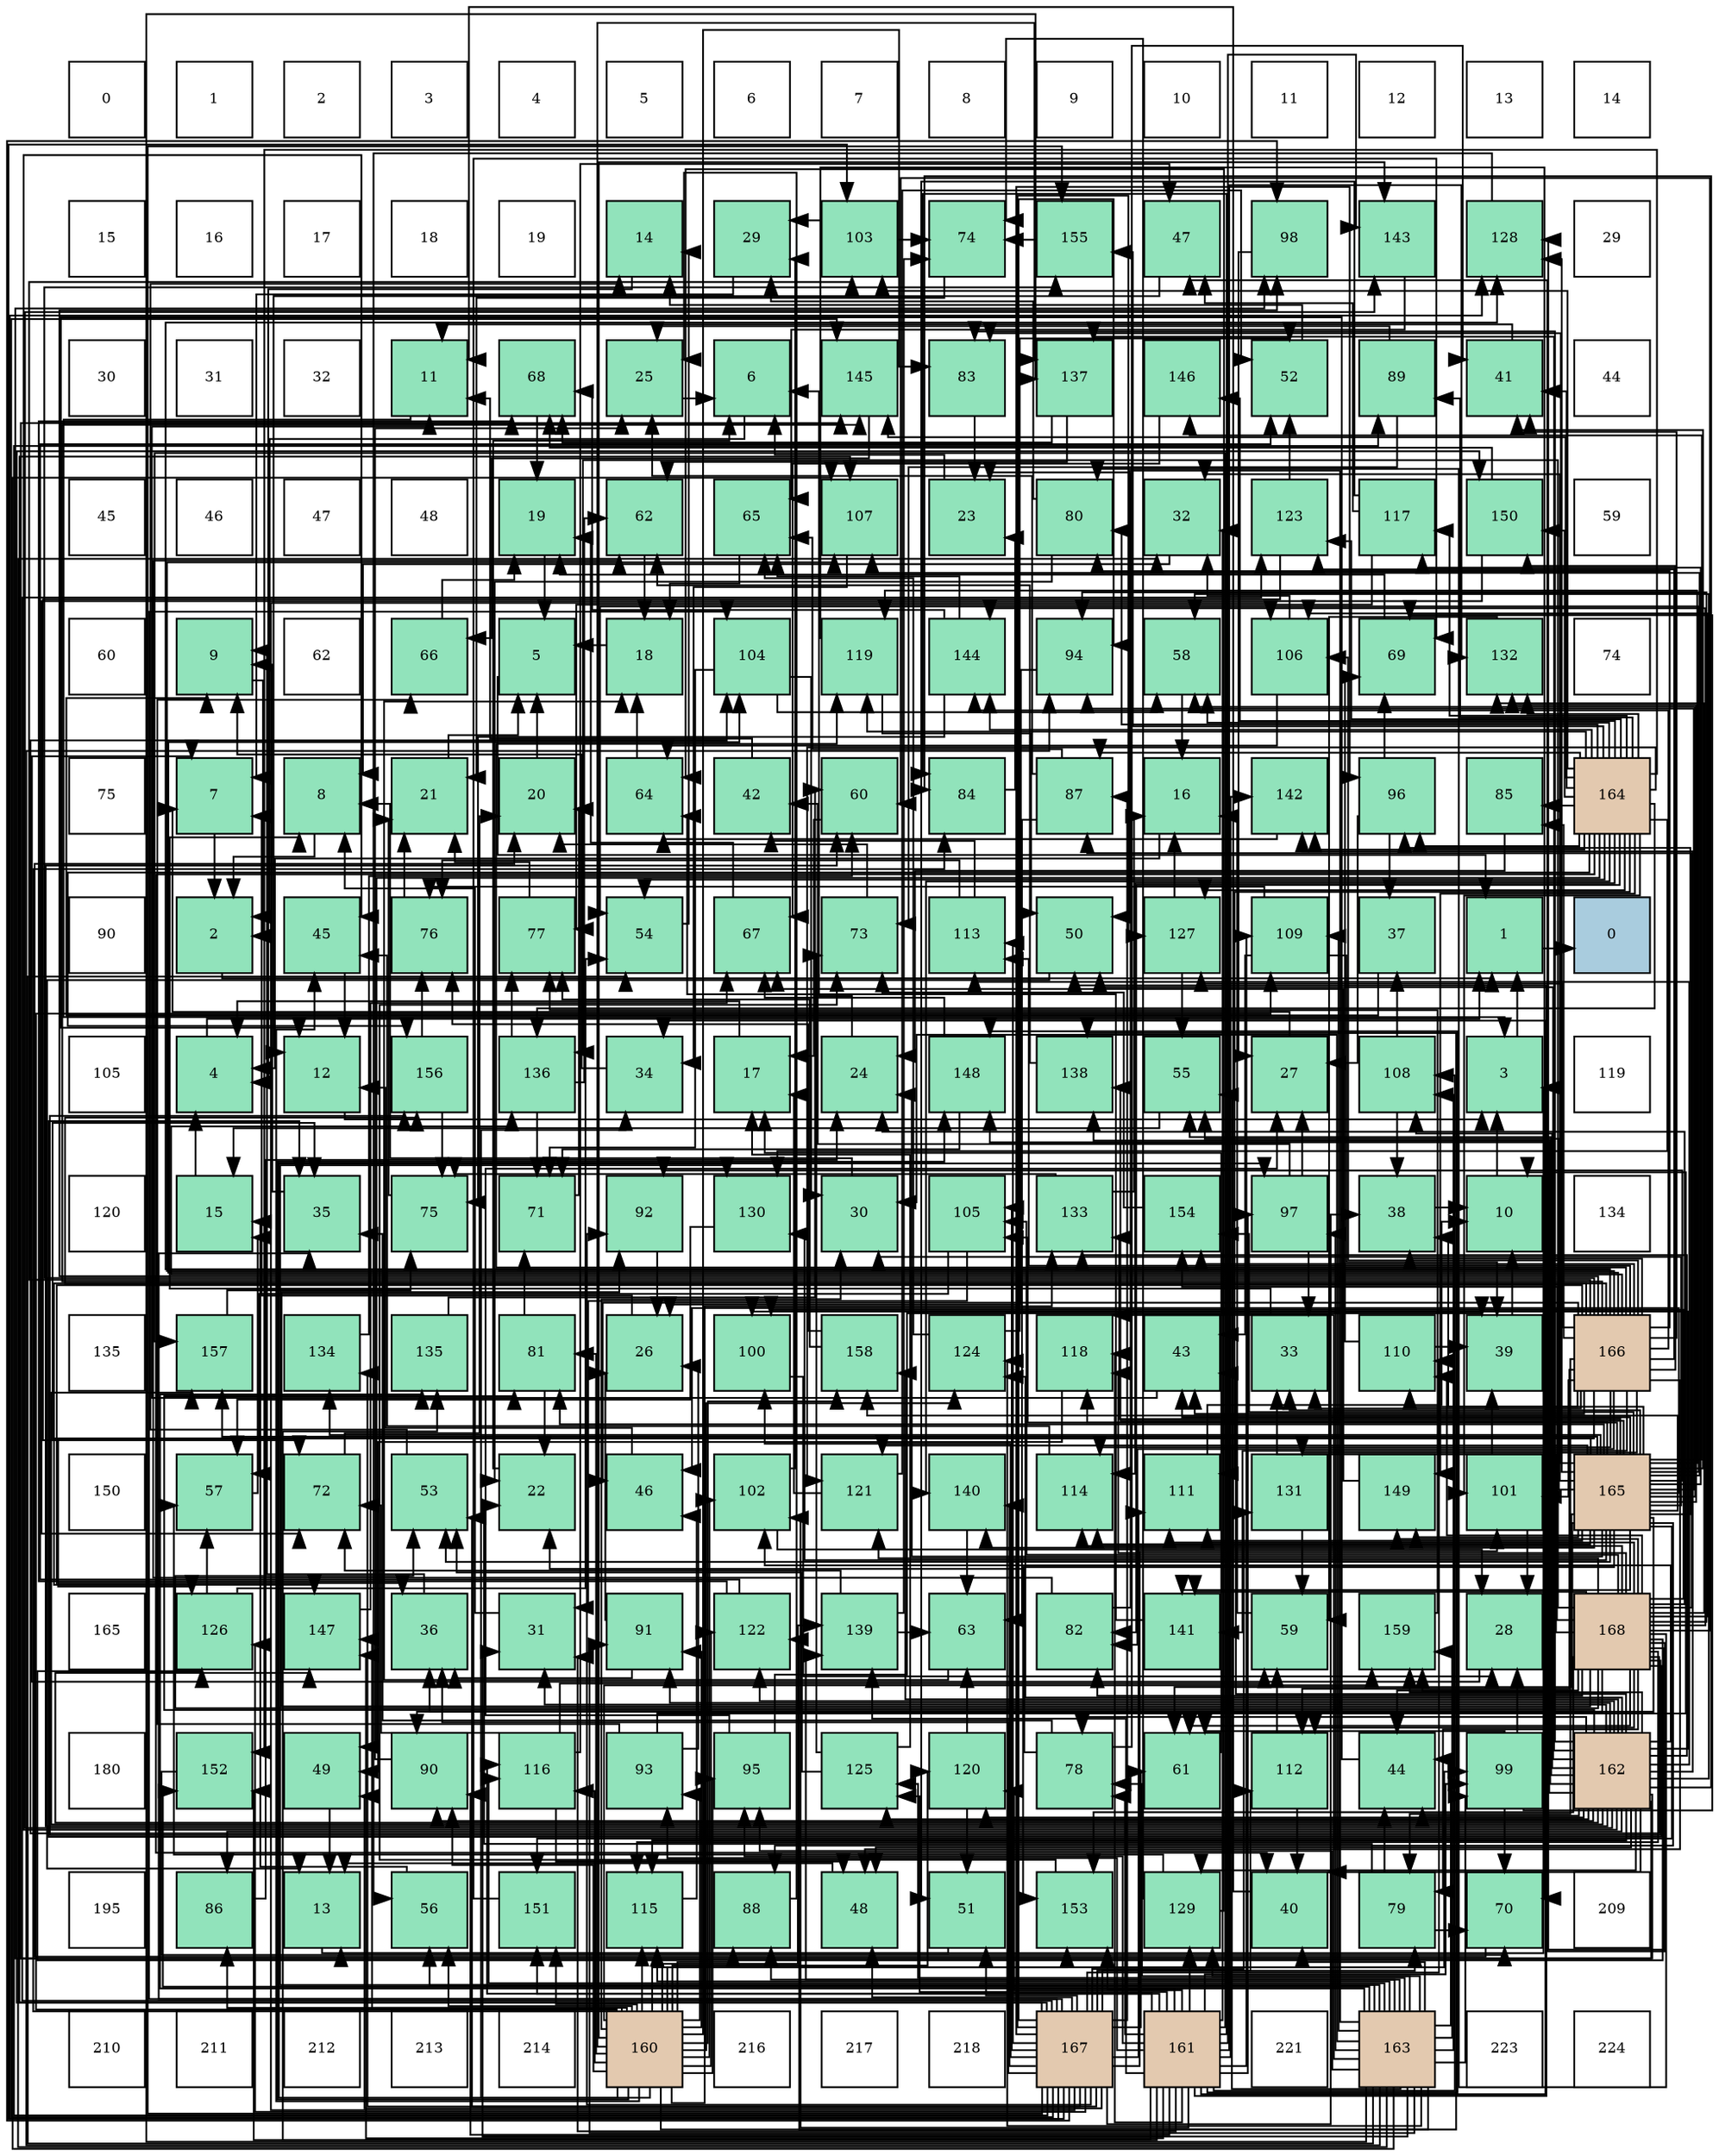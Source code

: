 digraph layout{
 rankdir=TB;
 splines=ortho;
 node [style=filled shape=square fixedsize=true width=0.6];
0[label="0", fontsize=8, fillcolor="#ffffff"];
1[label="1", fontsize=8, fillcolor="#ffffff"];
2[label="2", fontsize=8, fillcolor="#ffffff"];
3[label="3", fontsize=8, fillcolor="#ffffff"];
4[label="4", fontsize=8, fillcolor="#ffffff"];
5[label="5", fontsize=8, fillcolor="#ffffff"];
6[label="6", fontsize=8, fillcolor="#ffffff"];
7[label="7", fontsize=8, fillcolor="#ffffff"];
8[label="8", fontsize=8, fillcolor="#ffffff"];
9[label="9", fontsize=8, fillcolor="#ffffff"];
10[label="10", fontsize=8, fillcolor="#ffffff"];
11[label="11", fontsize=8, fillcolor="#ffffff"];
12[label="12", fontsize=8, fillcolor="#ffffff"];
13[label="13", fontsize=8, fillcolor="#ffffff"];
14[label="14", fontsize=8, fillcolor="#ffffff"];
15[label="15", fontsize=8, fillcolor="#ffffff"];
16[label="16", fontsize=8, fillcolor="#ffffff"];
17[label="17", fontsize=8, fillcolor="#ffffff"];
18[label="18", fontsize=8, fillcolor="#ffffff"];
19[label="19", fontsize=8, fillcolor="#ffffff"];
20[label="14", fontsize=8, fillcolor="#91e3bb"];
21[label="29", fontsize=8, fillcolor="#91e3bb"];
22[label="103", fontsize=8, fillcolor="#91e3bb"];
23[label="74", fontsize=8, fillcolor="#91e3bb"];
24[label="155", fontsize=8, fillcolor="#91e3bb"];
25[label="47", fontsize=8, fillcolor="#91e3bb"];
26[label="98", fontsize=8, fillcolor="#91e3bb"];
27[label="143", fontsize=8, fillcolor="#91e3bb"];
28[label="128", fontsize=8, fillcolor="#91e3bb"];
29[label="29", fontsize=8, fillcolor="#ffffff"];
30[label="30", fontsize=8, fillcolor="#ffffff"];
31[label="31", fontsize=8, fillcolor="#ffffff"];
32[label="32", fontsize=8, fillcolor="#ffffff"];
33[label="11", fontsize=8, fillcolor="#91e3bb"];
34[label="68", fontsize=8, fillcolor="#91e3bb"];
35[label="25", fontsize=8, fillcolor="#91e3bb"];
36[label="6", fontsize=8, fillcolor="#91e3bb"];
37[label="145", fontsize=8, fillcolor="#91e3bb"];
38[label="83", fontsize=8, fillcolor="#91e3bb"];
39[label="137", fontsize=8, fillcolor="#91e3bb"];
40[label="146", fontsize=8, fillcolor="#91e3bb"];
41[label="52", fontsize=8, fillcolor="#91e3bb"];
42[label="89", fontsize=8, fillcolor="#91e3bb"];
43[label="41", fontsize=8, fillcolor="#91e3bb"];
44[label="44", fontsize=8, fillcolor="#ffffff"];
45[label="45", fontsize=8, fillcolor="#ffffff"];
46[label="46", fontsize=8, fillcolor="#ffffff"];
47[label="47", fontsize=8, fillcolor="#ffffff"];
48[label="48", fontsize=8, fillcolor="#ffffff"];
49[label="19", fontsize=8, fillcolor="#91e3bb"];
50[label="62", fontsize=8, fillcolor="#91e3bb"];
51[label="65", fontsize=8, fillcolor="#91e3bb"];
52[label="107", fontsize=8, fillcolor="#91e3bb"];
53[label="23", fontsize=8, fillcolor="#91e3bb"];
54[label="80", fontsize=8, fillcolor="#91e3bb"];
55[label="32", fontsize=8, fillcolor="#91e3bb"];
56[label="123", fontsize=8, fillcolor="#91e3bb"];
57[label="117", fontsize=8, fillcolor="#91e3bb"];
58[label="150", fontsize=8, fillcolor="#91e3bb"];
59[label="59", fontsize=8, fillcolor="#ffffff"];
60[label="60", fontsize=8, fillcolor="#ffffff"];
61[label="9", fontsize=8, fillcolor="#91e3bb"];
62[label="62", fontsize=8, fillcolor="#ffffff"];
63[label="66", fontsize=8, fillcolor="#91e3bb"];
64[label="5", fontsize=8, fillcolor="#91e3bb"];
65[label="18", fontsize=8, fillcolor="#91e3bb"];
66[label="104", fontsize=8, fillcolor="#91e3bb"];
67[label="119", fontsize=8, fillcolor="#91e3bb"];
68[label="144", fontsize=8, fillcolor="#91e3bb"];
69[label="94", fontsize=8, fillcolor="#91e3bb"];
70[label="58", fontsize=8, fillcolor="#91e3bb"];
71[label="106", fontsize=8, fillcolor="#91e3bb"];
72[label="69", fontsize=8, fillcolor="#91e3bb"];
73[label="132", fontsize=8, fillcolor="#91e3bb"];
74[label="74", fontsize=8, fillcolor="#ffffff"];
75[label="75", fontsize=8, fillcolor="#ffffff"];
76[label="7", fontsize=8, fillcolor="#91e3bb"];
77[label="8", fontsize=8, fillcolor="#91e3bb"];
78[label="21", fontsize=8, fillcolor="#91e3bb"];
79[label="20", fontsize=8, fillcolor="#91e3bb"];
80[label="64", fontsize=8, fillcolor="#91e3bb"];
81[label="42", fontsize=8, fillcolor="#91e3bb"];
82[label="60", fontsize=8, fillcolor="#91e3bb"];
83[label="84", fontsize=8, fillcolor="#91e3bb"];
84[label="87", fontsize=8, fillcolor="#91e3bb"];
85[label="16", fontsize=8, fillcolor="#91e3bb"];
86[label="142", fontsize=8, fillcolor="#91e3bb"];
87[label="96", fontsize=8, fillcolor="#91e3bb"];
88[label="85", fontsize=8, fillcolor="#91e3bb"];
89[label="164", fontsize=8, fillcolor="#e3c9af"];
90[label="90", fontsize=8, fillcolor="#ffffff"];
91[label="2", fontsize=8, fillcolor="#91e3bb"];
92[label="45", fontsize=8, fillcolor="#91e3bb"];
93[label="76", fontsize=8, fillcolor="#91e3bb"];
94[label="77", fontsize=8, fillcolor="#91e3bb"];
95[label="54", fontsize=8, fillcolor="#91e3bb"];
96[label="67", fontsize=8, fillcolor="#91e3bb"];
97[label="73", fontsize=8, fillcolor="#91e3bb"];
98[label="113", fontsize=8, fillcolor="#91e3bb"];
99[label="50", fontsize=8, fillcolor="#91e3bb"];
100[label="127", fontsize=8, fillcolor="#91e3bb"];
101[label="109", fontsize=8, fillcolor="#91e3bb"];
102[label="37", fontsize=8, fillcolor="#91e3bb"];
103[label="1", fontsize=8, fillcolor="#91e3bb"];
104[label="0", fontsize=8, fillcolor="#a9ccde"];
105[label="105", fontsize=8, fillcolor="#ffffff"];
106[label="4", fontsize=8, fillcolor="#91e3bb"];
107[label="12", fontsize=8, fillcolor="#91e3bb"];
108[label="156", fontsize=8, fillcolor="#91e3bb"];
109[label="136", fontsize=8, fillcolor="#91e3bb"];
110[label="34", fontsize=8, fillcolor="#91e3bb"];
111[label="17", fontsize=8, fillcolor="#91e3bb"];
112[label="24", fontsize=8, fillcolor="#91e3bb"];
113[label="148", fontsize=8, fillcolor="#91e3bb"];
114[label="138", fontsize=8, fillcolor="#91e3bb"];
115[label="55", fontsize=8, fillcolor="#91e3bb"];
116[label="27", fontsize=8, fillcolor="#91e3bb"];
117[label="108", fontsize=8, fillcolor="#91e3bb"];
118[label="3", fontsize=8, fillcolor="#91e3bb"];
119[label="119", fontsize=8, fillcolor="#ffffff"];
120[label="120", fontsize=8, fillcolor="#ffffff"];
121[label="15", fontsize=8, fillcolor="#91e3bb"];
122[label="35", fontsize=8, fillcolor="#91e3bb"];
123[label="75", fontsize=8, fillcolor="#91e3bb"];
124[label="71", fontsize=8, fillcolor="#91e3bb"];
125[label="92", fontsize=8, fillcolor="#91e3bb"];
126[label="130", fontsize=8, fillcolor="#91e3bb"];
127[label="30", fontsize=8, fillcolor="#91e3bb"];
128[label="105", fontsize=8, fillcolor="#91e3bb"];
129[label="133", fontsize=8, fillcolor="#91e3bb"];
130[label="154", fontsize=8, fillcolor="#91e3bb"];
131[label="97", fontsize=8, fillcolor="#91e3bb"];
132[label="38", fontsize=8, fillcolor="#91e3bb"];
133[label="10", fontsize=8, fillcolor="#91e3bb"];
134[label="134", fontsize=8, fillcolor="#ffffff"];
135[label="135", fontsize=8, fillcolor="#ffffff"];
136[label="157", fontsize=8, fillcolor="#91e3bb"];
137[label="134", fontsize=8, fillcolor="#91e3bb"];
138[label="135", fontsize=8, fillcolor="#91e3bb"];
139[label="81", fontsize=8, fillcolor="#91e3bb"];
140[label="26", fontsize=8, fillcolor="#91e3bb"];
141[label="100", fontsize=8, fillcolor="#91e3bb"];
142[label="158", fontsize=8, fillcolor="#91e3bb"];
143[label="124", fontsize=8, fillcolor="#91e3bb"];
144[label="118", fontsize=8, fillcolor="#91e3bb"];
145[label="43", fontsize=8, fillcolor="#91e3bb"];
146[label="33", fontsize=8, fillcolor="#91e3bb"];
147[label="110", fontsize=8, fillcolor="#91e3bb"];
148[label="39", fontsize=8, fillcolor="#91e3bb"];
149[label="166", fontsize=8, fillcolor="#e3c9af"];
150[label="150", fontsize=8, fillcolor="#ffffff"];
151[label="57", fontsize=8, fillcolor="#91e3bb"];
152[label="72", fontsize=8, fillcolor="#91e3bb"];
153[label="53", fontsize=8, fillcolor="#91e3bb"];
154[label="22", fontsize=8, fillcolor="#91e3bb"];
155[label="46", fontsize=8, fillcolor="#91e3bb"];
156[label="102", fontsize=8, fillcolor="#91e3bb"];
157[label="121", fontsize=8, fillcolor="#91e3bb"];
158[label="140", fontsize=8, fillcolor="#91e3bb"];
159[label="114", fontsize=8, fillcolor="#91e3bb"];
160[label="111", fontsize=8, fillcolor="#91e3bb"];
161[label="131", fontsize=8, fillcolor="#91e3bb"];
162[label="149", fontsize=8, fillcolor="#91e3bb"];
163[label="101", fontsize=8, fillcolor="#91e3bb"];
164[label="165", fontsize=8, fillcolor="#e3c9af"];
165[label="165", fontsize=8, fillcolor="#ffffff"];
166[label="126", fontsize=8, fillcolor="#91e3bb"];
167[label="147", fontsize=8, fillcolor="#91e3bb"];
168[label="36", fontsize=8, fillcolor="#91e3bb"];
169[label="31", fontsize=8, fillcolor="#91e3bb"];
170[label="91", fontsize=8, fillcolor="#91e3bb"];
171[label="122", fontsize=8, fillcolor="#91e3bb"];
172[label="139", fontsize=8, fillcolor="#91e3bb"];
173[label="63", fontsize=8, fillcolor="#91e3bb"];
174[label="82", fontsize=8, fillcolor="#91e3bb"];
175[label="141", fontsize=8, fillcolor="#91e3bb"];
176[label="59", fontsize=8, fillcolor="#91e3bb"];
177[label="159", fontsize=8, fillcolor="#91e3bb"];
178[label="28", fontsize=8, fillcolor="#91e3bb"];
179[label="168", fontsize=8, fillcolor="#e3c9af"];
180[label="180", fontsize=8, fillcolor="#ffffff"];
181[label="152", fontsize=8, fillcolor="#91e3bb"];
182[label="49", fontsize=8, fillcolor="#91e3bb"];
183[label="90", fontsize=8, fillcolor="#91e3bb"];
184[label="116", fontsize=8, fillcolor="#91e3bb"];
185[label="93", fontsize=8, fillcolor="#91e3bb"];
186[label="95", fontsize=8, fillcolor="#91e3bb"];
187[label="125", fontsize=8, fillcolor="#91e3bb"];
188[label="120", fontsize=8, fillcolor="#91e3bb"];
189[label="78", fontsize=8, fillcolor="#91e3bb"];
190[label="61", fontsize=8, fillcolor="#91e3bb"];
191[label="112", fontsize=8, fillcolor="#91e3bb"];
192[label="44", fontsize=8, fillcolor="#91e3bb"];
193[label="99", fontsize=8, fillcolor="#91e3bb"];
194[label="162", fontsize=8, fillcolor="#e3c9af"];
195[label="195", fontsize=8, fillcolor="#ffffff"];
196[label="86", fontsize=8, fillcolor="#91e3bb"];
197[label="13", fontsize=8, fillcolor="#91e3bb"];
198[label="56", fontsize=8, fillcolor="#91e3bb"];
199[label="151", fontsize=8, fillcolor="#91e3bb"];
200[label="115", fontsize=8, fillcolor="#91e3bb"];
201[label="88", fontsize=8, fillcolor="#91e3bb"];
202[label="48", fontsize=8, fillcolor="#91e3bb"];
203[label="51", fontsize=8, fillcolor="#91e3bb"];
204[label="153", fontsize=8, fillcolor="#91e3bb"];
205[label="129", fontsize=8, fillcolor="#91e3bb"];
206[label="40", fontsize=8, fillcolor="#91e3bb"];
207[label="79", fontsize=8, fillcolor="#91e3bb"];
208[label="70", fontsize=8, fillcolor="#91e3bb"];
209[label="209", fontsize=8, fillcolor="#ffffff"];
210[label="210", fontsize=8, fillcolor="#ffffff"];
211[label="211", fontsize=8, fillcolor="#ffffff"];
212[label="212", fontsize=8, fillcolor="#ffffff"];
213[label="213", fontsize=8, fillcolor="#ffffff"];
214[label="214", fontsize=8, fillcolor="#ffffff"];
215[label="160", fontsize=8, fillcolor="#e3c9af"];
216[label="216", fontsize=8, fillcolor="#ffffff"];
217[label="217", fontsize=8, fillcolor="#ffffff"];
218[label="218", fontsize=8, fillcolor="#ffffff"];
219[label="167", fontsize=8, fillcolor="#e3c9af"];
220[label="161", fontsize=8, fillcolor="#e3c9af"];
221[label="221", fontsize=8, fillcolor="#ffffff"];
222[label="163", fontsize=8, fillcolor="#e3c9af"];
223[label="223", fontsize=8, fillcolor="#ffffff"];
224[label="224", fontsize=8, fillcolor="#ffffff"];
edge [constraint=false, style=vis];103 -> 104;
91 -> 103;
118 -> 103;
106 -> 103;
64 -> 103;
36 -> 91;
76 -> 91;
77 -> 91;
61 -> 91;
133 -> 118;
33 -> 118;
107 -> 118;
197 -> 118;
20 -> 106;
121 -> 106;
85 -> 106;
111 -> 106;
65 -> 64;
49 -> 64;
79 -> 64;
78 -> 64;
154 -> 36;
53 -> 36;
112 -> 36;
35 -> 36;
140 -> 76;
116 -> 76;
178 -> 76;
21 -> 76;
127 -> 77;
169 -> 77;
55 -> 77;
146 -> 77;
110 -> 61;
122 -> 61;
168 -> 61;
102 -> 61;
132 -> 133;
148 -> 133;
206 -> 33;
43 -> 33;
81 -> 33;
145 -> 33;
192 -> 107;
92 -> 107;
155 -> 107;
25 -> 107;
202 -> 197;
182 -> 197;
99 -> 197;
203 -> 197;
41 -> 20;
153 -> 20;
95 -> 20;
115 -> 121;
198 -> 121;
151 -> 121;
70 -> 85;
176 -> 85;
82 -> 111;
190 -> 111;
50 -> 65;
173 -> 65;
80 -> 65;
51 -> 65;
63 -> 49;
96 -> 49;
34 -> 49;
72 -> 49;
208 -> 79;
124 -> 79;
152 -> 79;
97 -> 79;
23 -> 78;
123 -> 78;
93 -> 78;
94 -> 78;
189 -> 154;
189 -> 122;
189 -> 43;
207 -> 154;
207 -> 192;
207 -> 208;
54 -> 154;
54 -> 21;
139 -> 154;
139 -> 124;
174 -> 53;
174 -> 50;
38 -> 53;
83 -> 53;
88 -> 112;
196 -> 112;
84 -> 35;
84 -> 173;
84 -> 51;
201 -> 35;
42 -> 35;
42 -> 97;
183 -> 35;
170 -> 140;
170 -> 168;
125 -> 140;
185 -> 133;
185 -> 140;
185 -> 63;
69 -> 140;
186 -> 116;
186 -> 148;
87 -> 116;
87 -> 102;
87 -> 72;
131 -> 116;
131 -> 146;
131 -> 81;
26 -> 116;
193 -> 178;
193 -> 190;
193 -> 72;
193 -> 208;
141 -> 178;
163 -> 178;
163 -> 148;
156 -> 178;
156 -> 21;
22 -> 21;
22 -> 23;
66 -> 127;
66 -> 70;
66 -> 124;
128 -> 169;
128 -> 151;
71 -> 55;
71 -> 80;
52 -> 110;
117 -> 102;
117 -> 132;
101 -> 148;
101 -> 145;
101 -> 93;
147 -> 148;
147 -> 72;
160 -> 133;
191 -> 206;
191 -> 176;
98 -> 81;
98 -> 93;
159 -> 92;
200 -> 155;
184 -> 25;
184 -> 202;
184 -> 176;
184 -> 152;
57 -> 25;
57 -> 203;
57 -> 94;
144 -> 182;
67 -> 99;
67 -> 208;
188 -> 203;
188 -> 173;
157 -> 111;
157 -> 41;
171 -> 41;
171 -> 34;
56 -> 41;
56 -> 152;
143 -> 41;
143 -> 51;
187 -> 111;
187 -> 153;
187 -> 97;
166 -> 95;
166 -> 151;
100 -> 85;
100 -> 115;
28 -> 198;
205 -> 151;
205 -> 80;
205 -> 23;
126 -> 151;
161 -> 176;
73 -> 176;
129 -> 85;
129 -> 123;
137 -> 82;
138 -> 82;
109 -> 50;
109 -> 124;
109 -> 94;
39 -> 50;
39 -> 34;
114 -> 50;
172 -> 173;
172 -> 152;
172 -> 23;
158 -> 173;
175 -> 80;
86 -> 80;
27 -> 51;
68 -> 51;
68 -> 34;
68 -> 123;
37 -> 63;
40 -> 96;
167 -> 96;
113 -> 96;
113 -> 124;
162 -> 96;
58 -> 34;
58 -> 152;
199 -> 72;
181 -> 208;
204 -> 97;
130 -> 97;
24 -> 23;
108 -> 123;
108 -> 93;
136 -> 123;
142 -> 93;
142 -> 94;
177 -> 94;
215 -> 127;
215 -> 110;
215 -> 92;
215 -> 198;
215 -> 139;
215 -> 38;
215 -> 83;
215 -> 196;
215 -> 201;
215 -> 183;
215 -> 170;
215 -> 185;
215 -> 186;
215 -> 131;
215 -> 193;
215 -> 156;
215 -> 101;
215 -> 200;
215 -> 184;
215 -> 188;
215 -> 171;
215 -> 143;
215 -> 129;
215 -> 39;
215 -> 114;
215 -> 172;
215 -> 27;
215 -> 167;
215 -> 113;
215 -> 199;
215 -> 204;
215 -> 142;
215 -> 177;
220 -> 169;
220 -> 55;
220 -> 110;
220 -> 99;
220 -> 189;
220 -> 83;
220 -> 183;
220 -> 185;
220 -> 186;
220 -> 131;
220 -> 193;
220 -> 156;
220 -> 117;
220 -> 101;
220 -> 184;
220 -> 144;
220 -> 188;
220 -> 187;
220 -> 205;
220 -> 73;
220 -> 138;
220 -> 172;
220 -> 86;
220 -> 27;
220 -> 167;
220 -> 113;
220 -> 199;
220 -> 181;
220 -> 204;
220 -> 136;
194 -> 169;
194 -> 206;
194 -> 145;
194 -> 192;
194 -> 92;
194 -> 202;
194 -> 99;
194 -> 115;
194 -> 70;
194 -> 82;
194 -> 189;
194 -> 139;
194 -> 38;
194 -> 83;
194 -> 196;
194 -> 183;
194 -> 170;
194 -> 26;
194 -> 141;
194 -> 156;
194 -> 117;
194 -> 98;
194 -> 200;
194 -> 188;
194 -> 171;
194 -> 143;
194 -> 187;
194 -> 205;
194 -> 129;
194 -> 39;
194 -> 114;
194 -> 86;
194 -> 27;
194 -> 37;
194 -> 167;
194 -> 113;
194 -> 136;
194 -> 142;
194 -> 177;
222 -> 127;
222 -> 169;
222 -> 55;
222 -> 206;
222 -> 192;
222 -> 99;
222 -> 95;
222 -> 115;
222 -> 198;
222 -> 189;
222 -> 201;
222 -> 170;
222 -> 69;
222 -> 186;
222 -> 131;
222 -> 193;
222 -> 52;
222 -> 117;
222 -> 101;
222 -> 200;
222 -> 184;
222 -> 144;
222 -> 171;
222 -> 143;
222 -> 187;
222 -> 205;
222 -> 126;
222 -> 138;
222 -> 39;
222 -> 172;
222 -> 181;
222 -> 177;
89 -> 206;
89 -> 43;
89 -> 182;
89 -> 95;
89 -> 70;
89 -> 54;
89 -> 174;
89 -> 88;
89 -> 84;
89 -> 42;
89 -> 87;
89 -> 163;
89 -> 22;
89 -> 160;
89 -> 159;
89 -> 57;
89 -> 67;
89 -> 157;
89 -> 56;
89 -> 100;
89 -> 126;
89 -> 73;
89 -> 109;
89 -> 158;
89 -> 86;
89 -> 68;
89 -> 37;
89 -> 40;
89 -> 162;
89 -> 58;
89 -> 181;
89 -> 24;
89 -> 108;
164 -> 112;
164 -> 127;
164 -> 55;
164 -> 146;
164 -> 122;
164 -> 168;
164 -> 132;
164 -> 43;
164 -> 145;
164 -> 192;
164 -> 155;
164 -> 153;
164 -> 95;
164 -> 115;
164 -> 70;
164 -> 190;
164 -> 139;
164 -> 38;
164 -> 201;
164 -> 125;
164 -> 69;
164 -> 87;
164 -> 128;
164 -> 52;
164 -> 160;
164 -> 159;
164 -> 57;
164 -> 144;
164 -> 67;
164 -> 157;
164 -> 28;
164 -> 126;
164 -> 73;
164 -> 129;
164 -> 137;
164 -> 114;
164 -> 158;
164 -> 175;
164 -> 40;
164 -> 162;
164 -> 199;
164 -> 204;
164 -> 130;
164 -> 136;
164 -> 142;
149 -> 146;
149 -> 168;
149 -> 132;
149 -> 43;
149 -> 145;
149 -> 155;
149 -> 202;
149 -> 207;
149 -> 54;
149 -> 174;
149 -> 88;
149 -> 26;
149 -> 163;
149 -> 22;
149 -> 66;
149 -> 71;
149 -> 52;
149 -> 147;
149 -> 191;
149 -> 98;
149 -> 159;
149 -> 67;
149 -> 56;
149 -> 166;
149 -> 100;
149 -> 28;
149 -> 161;
149 -> 109;
149 -> 175;
149 -> 68;
149 -> 37;
149 -> 167;
149 -> 58;
149 -> 130;
149 -> 24;
149 -> 108;
219 -> 122;
219 -> 168;
219 -> 132;
219 -> 202;
219 -> 182;
219 -> 203;
219 -> 153;
219 -> 190;
219 -> 207;
219 -> 84;
219 -> 42;
219 -> 125;
219 -> 69;
219 -> 87;
219 -> 26;
219 -> 141;
219 -> 163;
219 -> 22;
219 -> 66;
219 -> 128;
219 -> 71;
219 -> 52;
219 -> 147;
219 -> 160;
219 -> 191;
219 -> 98;
219 -> 56;
219 -> 166;
219 -> 100;
219 -> 28;
219 -> 161;
219 -> 137;
219 -> 158;
219 -> 37;
219 -> 58;
219 -> 24;
179 -> 112;
179 -> 146;
179 -> 122;
179 -> 25;
179 -> 153;
179 -> 82;
179 -> 190;
179 -> 207;
179 -> 54;
179 -> 174;
179 -> 84;
179 -> 183;
179 -> 125;
179 -> 69;
179 -> 141;
179 -> 66;
179 -> 128;
179 -> 71;
179 -> 147;
179 -> 160;
179 -> 191;
179 -> 159;
179 -> 200;
179 -> 144;
179 -> 157;
179 -> 166;
179 -> 28;
179 -> 73;
179 -> 109;
179 -> 175;
179 -> 68;
179 -> 162;
179 -> 204;
179 -> 130;
179 -> 108;
179 -> 177;
edge [constraint=true, style=invis];
0 -> 15 -> 30 -> 45 -> 60 -> 75 -> 90 -> 105 -> 120 -> 135 -> 150 -> 165 -> 180 -> 195 -> 210;
1 -> 16 -> 31 -> 46 -> 61 -> 76 -> 91 -> 106 -> 121 -> 136 -> 151 -> 166 -> 181 -> 196 -> 211;
2 -> 17 -> 32 -> 47 -> 62 -> 77 -> 92 -> 107 -> 122 -> 137 -> 152 -> 167 -> 182 -> 197 -> 212;
3 -> 18 -> 33 -> 48 -> 63 -> 78 -> 93 -> 108 -> 123 -> 138 -> 153 -> 168 -> 183 -> 198 -> 213;
4 -> 19 -> 34 -> 49 -> 64 -> 79 -> 94 -> 109 -> 124 -> 139 -> 154 -> 169 -> 184 -> 199 -> 214;
5 -> 20 -> 35 -> 50 -> 65 -> 80 -> 95 -> 110 -> 125 -> 140 -> 155 -> 170 -> 185 -> 200 -> 215;
6 -> 21 -> 36 -> 51 -> 66 -> 81 -> 96 -> 111 -> 126 -> 141 -> 156 -> 171 -> 186 -> 201 -> 216;
7 -> 22 -> 37 -> 52 -> 67 -> 82 -> 97 -> 112 -> 127 -> 142 -> 157 -> 172 -> 187 -> 202 -> 217;
8 -> 23 -> 38 -> 53 -> 68 -> 83 -> 98 -> 113 -> 128 -> 143 -> 158 -> 173 -> 188 -> 203 -> 218;
9 -> 24 -> 39 -> 54 -> 69 -> 84 -> 99 -> 114 -> 129 -> 144 -> 159 -> 174 -> 189 -> 204 -> 219;
10 -> 25 -> 40 -> 55 -> 70 -> 85 -> 100 -> 115 -> 130 -> 145 -> 160 -> 175 -> 190 -> 205 -> 220;
11 -> 26 -> 41 -> 56 -> 71 -> 86 -> 101 -> 116 -> 131 -> 146 -> 161 -> 176 -> 191 -> 206 -> 221;
12 -> 27 -> 42 -> 57 -> 72 -> 87 -> 102 -> 117 -> 132 -> 147 -> 162 -> 177 -> 192 -> 207 -> 222;
13 -> 28 -> 43 -> 58 -> 73 -> 88 -> 103 -> 118 -> 133 -> 148 -> 163 -> 178 -> 193 -> 208 -> 223;
14 -> 29 -> 44 -> 59 -> 74 -> 89 -> 104 -> 119 -> 134 -> 149 -> 164 -> 179 -> 194 -> 209 -> 224;
rank = same {0 -> 1 -> 2 -> 3 -> 4 -> 5 -> 6 -> 7 -> 8 -> 9 -> 10 -> 11 -> 12 -> 13 -> 14};
rank = same {15 -> 16 -> 17 -> 18 -> 19 -> 20 -> 21 -> 22 -> 23 -> 24 -> 25 -> 26 -> 27 -> 28 -> 29};
rank = same {30 -> 31 -> 32 -> 33 -> 34 -> 35 -> 36 -> 37 -> 38 -> 39 -> 40 -> 41 -> 42 -> 43 -> 44};
rank = same {45 -> 46 -> 47 -> 48 -> 49 -> 50 -> 51 -> 52 -> 53 -> 54 -> 55 -> 56 -> 57 -> 58 -> 59};
rank = same {60 -> 61 -> 62 -> 63 -> 64 -> 65 -> 66 -> 67 -> 68 -> 69 -> 70 -> 71 -> 72 -> 73 -> 74};
rank = same {75 -> 76 -> 77 -> 78 -> 79 -> 80 -> 81 -> 82 -> 83 -> 84 -> 85 -> 86 -> 87 -> 88 -> 89};
rank = same {90 -> 91 -> 92 -> 93 -> 94 -> 95 -> 96 -> 97 -> 98 -> 99 -> 100 -> 101 -> 102 -> 103 -> 104};
rank = same {105 -> 106 -> 107 -> 108 -> 109 -> 110 -> 111 -> 112 -> 113 -> 114 -> 115 -> 116 -> 117 -> 118 -> 119};
rank = same {120 -> 121 -> 122 -> 123 -> 124 -> 125 -> 126 -> 127 -> 128 -> 129 -> 130 -> 131 -> 132 -> 133 -> 134};
rank = same {135 -> 136 -> 137 -> 138 -> 139 -> 140 -> 141 -> 142 -> 143 -> 144 -> 145 -> 146 -> 147 -> 148 -> 149};
rank = same {150 -> 151 -> 152 -> 153 -> 154 -> 155 -> 156 -> 157 -> 158 -> 159 -> 160 -> 161 -> 162 -> 163 -> 164};
rank = same {165 -> 166 -> 167 -> 168 -> 169 -> 170 -> 171 -> 172 -> 173 -> 174 -> 175 -> 176 -> 177 -> 178 -> 179};
rank = same {180 -> 181 -> 182 -> 183 -> 184 -> 185 -> 186 -> 187 -> 188 -> 189 -> 190 -> 191 -> 192 -> 193 -> 194};
rank = same {195 -> 196 -> 197 -> 198 -> 199 -> 200 -> 201 -> 202 -> 203 -> 204 -> 205 -> 206 -> 207 -> 208 -> 209};
rank = same {210 -> 211 -> 212 -> 213 -> 214 -> 215 -> 216 -> 217 -> 218 -> 219 -> 220 -> 221 -> 222 -> 223 -> 224};
}
